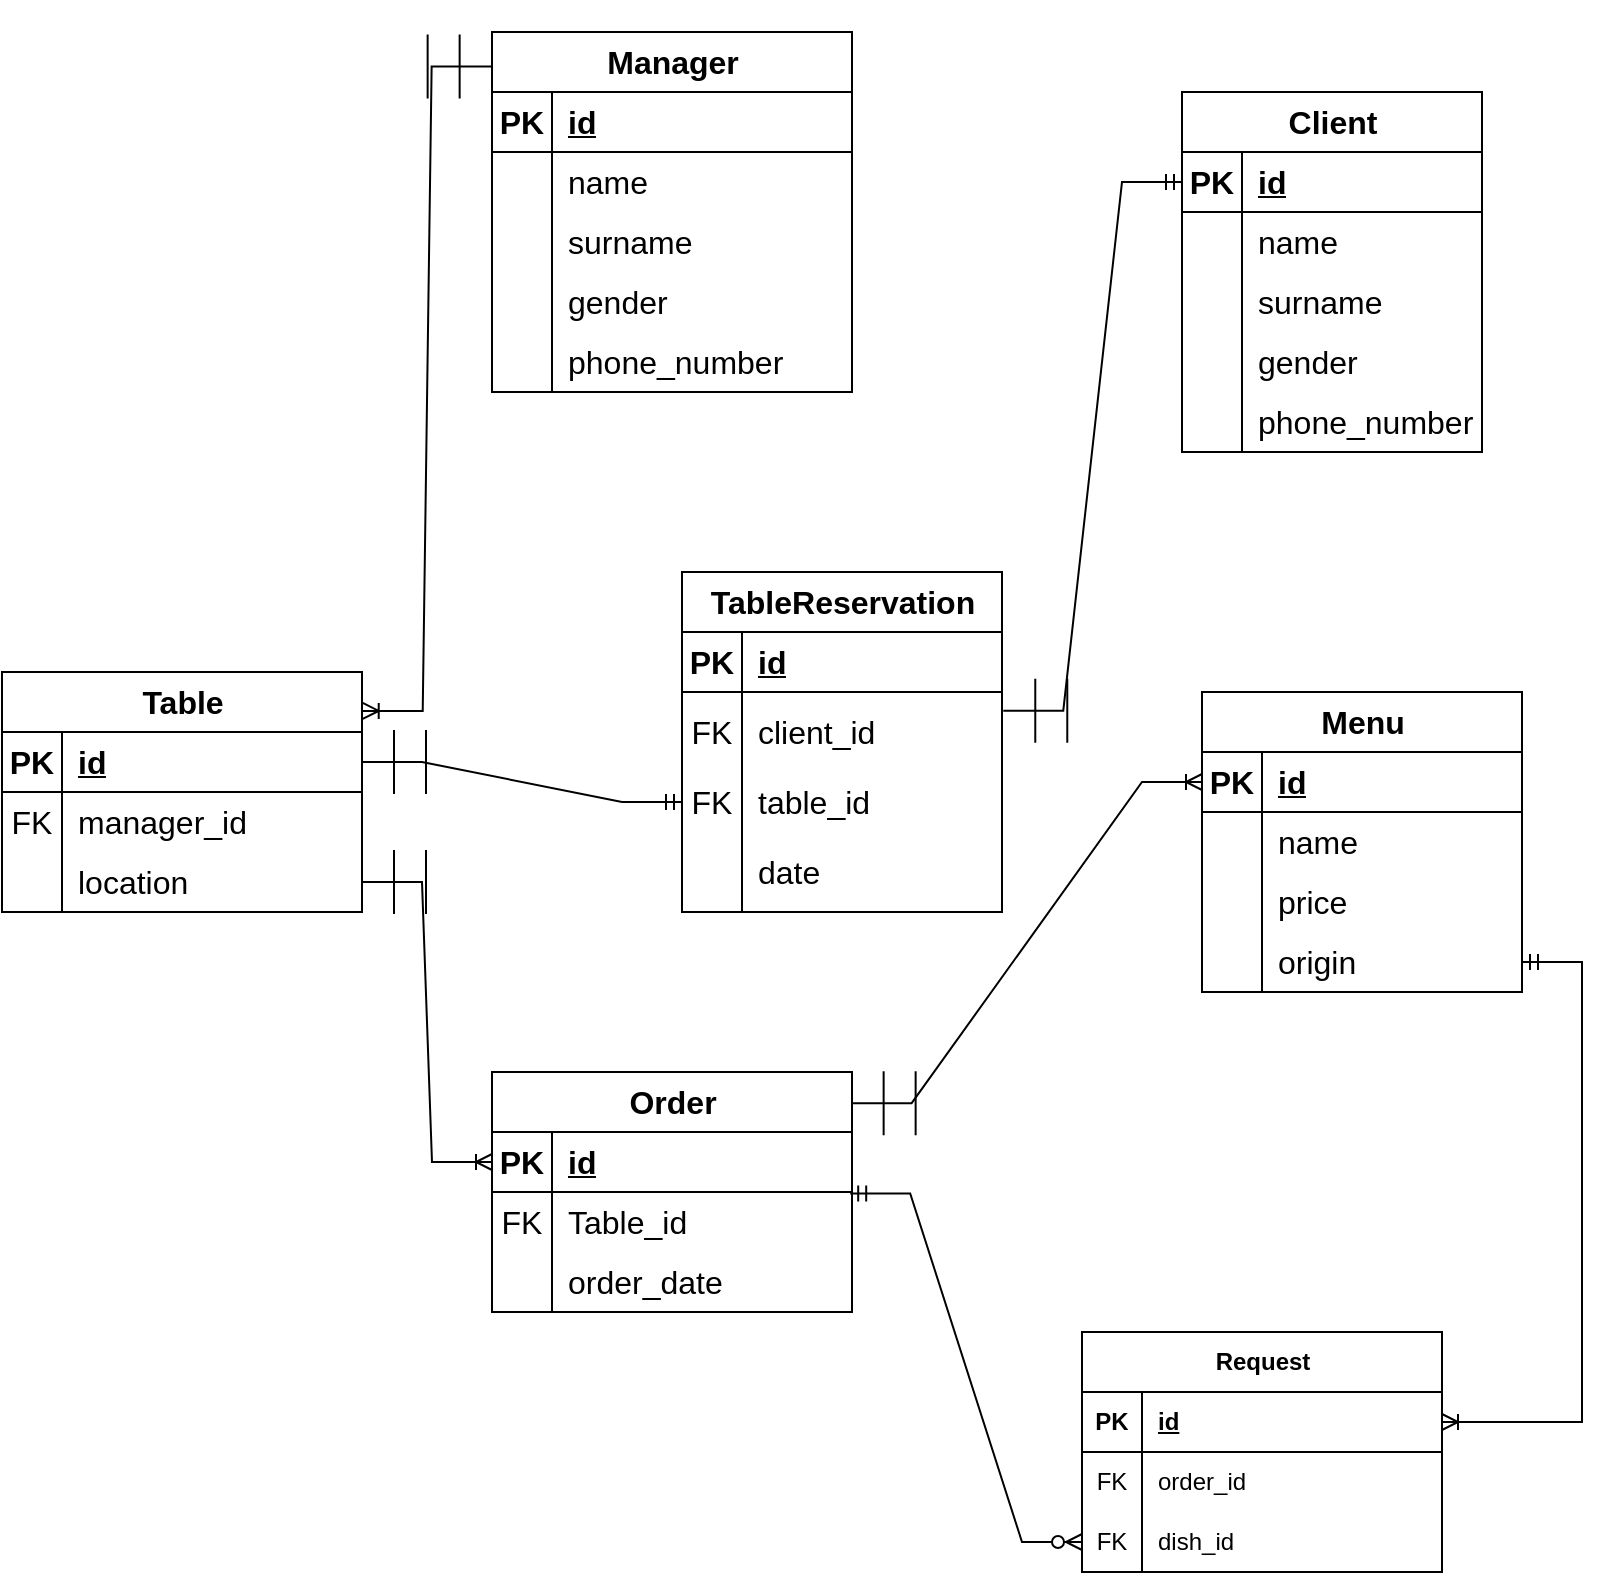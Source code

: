 <mxfile version="22.0.4" type="device">
  <diagram name="Page-1" id="uRjWDHV26H76UrYcHo29">
    <mxGraphModel dx="2150" dy="968" grid="1" gridSize="10" guides="1" tooltips="1" connect="1" arrows="1" fold="1" page="1" pageScale="1" pageWidth="850" pageHeight="1100" math="0" shadow="0">
      <root>
        <mxCell id="0" />
        <mxCell id="1" parent="0" />
        <mxCell id="XdG5TJjmdTpe8s08g_s3-3" style="edgeStyle=orthogonalEdgeStyle;rounded=0;orthogonalLoop=1;jettySize=auto;html=1;exitX=0.5;exitY=1;exitDx=0;exitDy=0;" parent="1" edge="1">
          <mxGeometry relative="1" as="geometry">
            <mxPoint x="260" y="460.0" as="sourcePoint" />
            <mxPoint x="260" y="460.0" as="targetPoint" />
          </mxGeometry>
        </mxCell>
        <mxCell id="XdG5TJjmdTpe8s08g_s3-29" value="Client" style="shape=table;startSize=30;container=1;collapsible=1;childLayout=tableLayout;fixedRows=1;rowLines=0;fontStyle=1;align=center;resizeLast=1;html=1;rounded=0;strokeColor=default;verticalAlign=middle;fontFamily=Helvetica;fontSize=16;fontColor=default;fillColor=default;" parent="1" vertex="1">
          <mxGeometry x="590" y="250" width="150" height="180" as="geometry">
            <mxRectangle x="290" y="460" width="80" height="30" as="alternateBounds" />
          </mxGeometry>
        </mxCell>
        <mxCell id="XdG5TJjmdTpe8s08g_s3-30" value="" style="shape=tableRow;horizontal=0;startSize=0;swimlaneHead=0;swimlaneBody=0;fillColor=none;collapsible=0;dropTarget=0;points=[[0,0.5],[1,0.5]];portConstraint=eastwest;top=0;left=0;right=0;bottom=1;rounded=1;strokeColor=default;align=center;verticalAlign=middle;fontFamily=Helvetica;fontSize=16;fontColor=default;" parent="XdG5TJjmdTpe8s08g_s3-29" vertex="1">
          <mxGeometry y="30" width="150" height="30" as="geometry" />
        </mxCell>
        <mxCell id="XdG5TJjmdTpe8s08g_s3-31" value="PK" style="shape=partialRectangle;connectable=0;fillColor=none;top=0;left=0;bottom=0;right=0;fontStyle=1;overflow=hidden;whiteSpace=wrap;html=1;rounded=1;strokeColor=default;align=center;verticalAlign=middle;fontFamily=Helvetica;fontSize=16;fontColor=default;startSize=30;" parent="XdG5TJjmdTpe8s08g_s3-30" vertex="1">
          <mxGeometry width="30" height="30" as="geometry">
            <mxRectangle width="30" height="30" as="alternateBounds" />
          </mxGeometry>
        </mxCell>
        <mxCell id="XdG5TJjmdTpe8s08g_s3-32" value="id" style="shape=partialRectangle;connectable=0;fillColor=none;top=0;left=0;bottom=0;right=0;align=left;spacingLeft=6;fontStyle=5;overflow=hidden;whiteSpace=wrap;html=1;rounded=1;strokeColor=default;verticalAlign=middle;fontFamily=Helvetica;fontSize=16;fontColor=default;startSize=30;" parent="XdG5TJjmdTpe8s08g_s3-30" vertex="1">
          <mxGeometry x="30" width="120" height="30" as="geometry">
            <mxRectangle width="120" height="30" as="alternateBounds" />
          </mxGeometry>
        </mxCell>
        <mxCell id="XdG5TJjmdTpe8s08g_s3-33" value="" style="shape=tableRow;horizontal=0;startSize=0;swimlaneHead=0;swimlaneBody=0;fillColor=none;collapsible=0;dropTarget=0;points=[[0,0.5],[1,0.5]];portConstraint=eastwest;top=0;left=0;right=0;bottom=0;rounded=1;strokeColor=default;align=center;verticalAlign=middle;fontFamily=Helvetica;fontSize=16;fontColor=default;" parent="XdG5TJjmdTpe8s08g_s3-29" vertex="1">
          <mxGeometry y="60" width="150" height="30" as="geometry" />
        </mxCell>
        <mxCell id="XdG5TJjmdTpe8s08g_s3-34" value="" style="shape=partialRectangle;connectable=0;fillColor=none;top=0;left=0;bottom=0;right=0;editable=1;overflow=hidden;whiteSpace=wrap;html=1;rounded=1;strokeColor=default;align=center;verticalAlign=middle;fontFamily=Helvetica;fontSize=16;fontColor=default;startSize=30;" parent="XdG5TJjmdTpe8s08g_s3-33" vertex="1">
          <mxGeometry width="30" height="30" as="geometry">
            <mxRectangle width="30" height="30" as="alternateBounds" />
          </mxGeometry>
        </mxCell>
        <mxCell id="XdG5TJjmdTpe8s08g_s3-35" value="name" style="shape=partialRectangle;connectable=0;fillColor=none;top=0;left=0;bottom=0;right=0;align=left;spacingLeft=6;overflow=hidden;whiteSpace=wrap;html=1;rounded=1;strokeColor=default;verticalAlign=middle;fontFamily=Helvetica;fontSize=16;fontColor=default;startSize=30;" parent="XdG5TJjmdTpe8s08g_s3-33" vertex="1">
          <mxGeometry x="30" width="120" height="30" as="geometry">
            <mxRectangle width="120" height="30" as="alternateBounds" />
          </mxGeometry>
        </mxCell>
        <mxCell id="XdG5TJjmdTpe8s08g_s3-36" value="" style="shape=tableRow;horizontal=0;startSize=0;swimlaneHead=0;swimlaneBody=0;fillColor=none;collapsible=0;dropTarget=0;points=[[0,0.5],[1,0.5]];portConstraint=eastwest;top=0;left=0;right=0;bottom=0;rounded=1;strokeColor=default;align=center;verticalAlign=middle;fontFamily=Helvetica;fontSize=16;fontColor=default;" parent="XdG5TJjmdTpe8s08g_s3-29" vertex="1">
          <mxGeometry y="90" width="150" height="30" as="geometry" />
        </mxCell>
        <mxCell id="XdG5TJjmdTpe8s08g_s3-37" value="" style="shape=partialRectangle;connectable=0;fillColor=none;top=0;left=0;bottom=0;right=0;editable=1;overflow=hidden;whiteSpace=wrap;html=1;rounded=1;strokeColor=default;align=center;verticalAlign=middle;fontFamily=Helvetica;fontSize=16;fontColor=default;startSize=30;" parent="XdG5TJjmdTpe8s08g_s3-36" vertex="1">
          <mxGeometry width="30" height="30" as="geometry">
            <mxRectangle width="30" height="30" as="alternateBounds" />
          </mxGeometry>
        </mxCell>
        <mxCell id="XdG5TJjmdTpe8s08g_s3-38" value="surname" style="shape=partialRectangle;connectable=0;fillColor=none;top=0;left=0;bottom=0;right=0;align=left;spacingLeft=6;overflow=hidden;whiteSpace=wrap;html=1;rounded=1;strokeColor=default;verticalAlign=middle;fontFamily=Helvetica;fontSize=16;fontColor=default;startSize=30;" parent="XdG5TJjmdTpe8s08g_s3-36" vertex="1">
          <mxGeometry x="30" width="120" height="30" as="geometry">
            <mxRectangle width="120" height="30" as="alternateBounds" />
          </mxGeometry>
        </mxCell>
        <mxCell id="XdG5TJjmdTpe8s08g_s3-39" value="" style="shape=tableRow;horizontal=0;startSize=0;swimlaneHead=0;swimlaneBody=0;fillColor=none;collapsible=0;dropTarget=0;points=[[0,0.5],[1,0.5]];portConstraint=eastwest;top=0;left=0;right=0;bottom=0;rounded=1;strokeColor=default;align=center;verticalAlign=middle;fontFamily=Helvetica;fontSize=16;fontColor=default;" parent="XdG5TJjmdTpe8s08g_s3-29" vertex="1">
          <mxGeometry y="120" width="150" height="30" as="geometry" />
        </mxCell>
        <mxCell id="XdG5TJjmdTpe8s08g_s3-40" value="" style="shape=partialRectangle;connectable=0;fillColor=none;top=0;left=0;bottom=0;right=0;editable=1;overflow=hidden;whiteSpace=wrap;html=1;rounded=1;strokeColor=default;align=center;verticalAlign=middle;fontFamily=Helvetica;fontSize=16;fontColor=default;startSize=30;" parent="XdG5TJjmdTpe8s08g_s3-39" vertex="1">
          <mxGeometry width="30" height="30" as="geometry">
            <mxRectangle width="30" height="30" as="alternateBounds" />
          </mxGeometry>
        </mxCell>
        <mxCell id="XdG5TJjmdTpe8s08g_s3-41" value="gender" style="shape=partialRectangle;connectable=0;fillColor=none;top=0;left=0;bottom=0;right=0;align=left;spacingLeft=6;overflow=hidden;whiteSpace=wrap;html=1;rounded=1;strokeColor=default;verticalAlign=middle;fontFamily=Helvetica;fontSize=16;fontColor=default;startSize=30;" parent="XdG5TJjmdTpe8s08g_s3-39" vertex="1">
          <mxGeometry x="30" width="120" height="30" as="geometry">
            <mxRectangle width="120" height="30" as="alternateBounds" />
          </mxGeometry>
        </mxCell>
        <mxCell id="XdG5TJjmdTpe8s08g_s3-45" style="shape=tableRow;horizontal=0;startSize=0;swimlaneHead=0;swimlaneBody=0;fillColor=none;collapsible=0;dropTarget=0;points=[[0,0.5],[1,0.5]];portConstraint=eastwest;top=0;left=0;right=0;bottom=0;rounded=1;strokeColor=default;align=center;verticalAlign=middle;fontFamily=Helvetica;fontSize=16;fontColor=default;" parent="XdG5TJjmdTpe8s08g_s3-29" vertex="1">
          <mxGeometry y="150" width="150" height="30" as="geometry" />
        </mxCell>
        <mxCell id="XdG5TJjmdTpe8s08g_s3-46" style="shape=partialRectangle;connectable=0;fillColor=none;top=0;left=0;bottom=0;right=0;editable=1;overflow=hidden;whiteSpace=wrap;html=1;rounded=1;strokeColor=default;align=center;verticalAlign=middle;fontFamily=Helvetica;fontSize=16;fontColor=default;startSize=30;" parent="XdG5TJjmdTpe8s08g_s3-45" vertex="1">
          <mxGeometry width="30" height="30" as="geometry">
            <mxRectangle width="30" height="30" as="alternateBounds" />
          </mxGeometry>
        </mxCell>
        <mxCell id="XdG5TJjmdTpe8s08g_s3-47" value="phone_number" style="shape=partialRectangle;connectable=0;fillColor=none;top=0;left=0;bottom=0;right=0;align=left;spacingLeft=6;overflow=hidden;whiteSpace=wrap;html=1;rounded=1;strokeColor=default;verticalAlign=middle;fontFamily=Helvetica;fontSize=16;fontColor=default;startSize=30;" parent="XdG5TJjmdTpe8s08g_s3-45" vertex="1">
          <mxGeometry x="30" width="120" height="30" as="geometry">
            <mxRectangle width="120" height="30" as="alternateBounds" />
          </mxGeometry>
        </mxCell>
        <mxCell id="XdG5TJjmdTpe8s08g_s3-48" value="Menu" style="shape=table;startSize=30;container=1;collapsible=1;childLayout=tableLayout;fixedRows=1;rowLines=0;fontStyle=1;align=center;resizeLast=1;html=1;rounded=0;strokeColor=default;verticalAlign=middle;fontFamily=Helvetica;fontSize=16;fontColor=default;fillColor=default;" parent="1" vertex="1">
          <mxGeometry x="600" y="550" width="160" height="150" as="geometry" />
        </mxCell>
        <mxCell id="XdG5TJjmdTpe8s08g_s3-49" value="" style="shape=tableRow;horizontal=0;startSize=0;swimlaneHead=0;swimlaneBody=0;fillColor=none;collapsible=0;dropTarget=0;points=[[0,0.5],[1,0.5]];portConstraint=eastwest;top=0;left=0;right=0;bottom=1;rounded=0;strokeColor=default;align=center;verticalAlign=middle;fontFamily=Helvetica;fontSize=16;fontColor=default;html=1;" parent="XdG5TJjmdTpe8s08g_s3-48" vertex="1">
          <mxGeometry y="30" width="160" height="30" as="geometry" />
        </mxCell>
        <mxCell id="XdG5TJjmdTpe8s08g_s3-50" value="PK" style="shape=partialRectangle;connectable=0;fillColor=none;top=0;left=0;bottom=0;right=0;fontStyle=1;overflow=hidden;whiteSpace=wrap;html=1;rounded=0;strokeColor=default;align=center;verticalAlign=middle;fontFamily=Helvetica;fontSize=16;fontColor=default;startSize=30;" parent="XdG5TJjmdTpe8s08g_s3-49" vertex="1">
          <mxGeometry width="30" height="30" as="geometry">
            <mxRectangle width="30" height="30" as="alternateBounds" />
          </mxGeometry>
        </mxCell>
        <mxCell id="XdG5TJjmdTpe8s08g_s3-51" value="id" style="shape=partialRectangle;connectable=0;fillColor=none;top=0;left=0;bottom=0;right=0;align=left;spacingLeft=6;fontStyle=5;overflow=hidden;whiteSpace=wrap;html=1;rounded=0;strokeColor=default;verticalAlign=middle;fontFamily=Helvetica;fontSize=16;fontColor=default;startSize=30;" parent="XdG5TJjmdTpe8s08g_s3-49" vertex="1">
          <mxGeometry x="30" width="130" height="30" as="geometry">
            <mxRectangle width="130" height="30" as="alternateBounds" />
          </mxGeometry>
        </mxCell>
        <mxCell id="XdG5TJjmdTpe8s08g_s3-52" value="" style="shape=tableRow;horizontal=0;startSize=0;swimlaneHead=0;swimlaneBody=0;fillColor=none;collapsible=0;dropTarget=0;points=[[0,0.5],[1,0.5]];portConstraint=eastwest;top=0;left=0;right=0;bottom=0;rounded=0;strokeColor=default;align=center;verticalAlign=middle;fontFamily=Helvetica;fontSize=16;fontColor=default;html=1;" parent="XdG5TJjmdTpe8s08g_s3-48" vertex="1">
          <mxGeometry y="60" width="160" height="30" as="geometry" />
        </mxCell>
        <mxCell id="XdG5TJjmdTpe8s08g_s3-53" value="" style="shape=partialRectangle;connectable=0;fillColor=none;top=0;left=0;bottom=0;right=0;editable=1;overflow=hidden;whiteSpace=wrap;html=1;rounded=0;strokeColor=default;align=center;verticalAlign=middle;fontFamily=Helvetica;fontSize=16;fontColor=default;startSize=30;" parent="XdG5TJjmdTpe8s08g_s3-52" vertex="1">
          <mxGeometry width="30" height="30" as="geometry">
            <mxRectangle width="30" height="30" as="alternateBounds" />
          </mxGeometry>
        </mxCell>
        <mxCell id="XdG5TJjmdTpe8s08g_s3-54" value="name" style="shape=partialRectangle;connectable=0;fillColor=none;top=0;left=0;bottom=0;right=0;align=left;spacingLeft=6;overflow=hidden;whiteSpace=wrap;html=1;rounded=0;strokeColor=default;verticalAlign=middle;fontFamily=Helvetica;fontSize=16;fontColor=default;startSize=30;" parent="XdG5TJjmdTpe8s08g_s3-52" vertex="1">
          <mxGeometry x="30" width="130" height="30" as="geometry">
            <mxRectangle width="130" height="30" as="alternateBounds" />
          </mxGeometry>
        </mxCell>
        <mxCell id="XdG5TJjmdTpe8s08g_s3-55" value="" style="shape=tableRow;horizontal=0;startSize=0;swimlaneHead=0;swimlaneBody=0;fillColor=none;collapsible=0;dropTarget=0;points=[[0,0.5],[1,0.5]];portConstraint=eastwest;top=0;left=0;right=0;bottom=0;rounded=0;strokeColor=default;align=center;verticalAlign=middle;fontFamily=Helvetica;fontSize=16;fontColor=default;html=1;" parent="XdG5TJjmdTpe8s08g_s3-48" vertex="1">
          <mxGeometry y="90" width="160" height="30" as="geometry" />
        </mxCell>
        <mxCell id="XdG5TJjmdTpe8s08g_s3-56" value="" style="shape=partialRectangle;connectable=0;fillColor=none;top=0;left=0;bottom=0;right=0;editable=1;overflow=hidden;whiteSpace=wrap;html=1;rounded=0;strokeColor=default;align=center;verticalAlign=middle;fontFamily=Helvetica;fontSize=16;fontColor=default;startSize=30;" parent="XdG5TJjmdTpe8s08g_s3-55" vertex="1">
          <mxGeometry width="30" height="30" as="geometry">
            <mxRectangle width="30" height="30" as="alternateBounds" />
          </mxGeometry>
        </mxCell>
        <mxCell id="XdG5TJjmdTpe8s08g_s3-57" value="price" style="shape=partialRectangle;connectable=0;fillColor=none;top=0;left=0;bottom=0;right=0;align=left;spacingLeft=6;overflow=hidden;whiteSpace=wrap;html=1;rounded=0;strokeColor=default;verticalAlign=middle;fontFamily=Helvetica;fontSize=16;fontColor=default;startSize=30;" parent="XdG5TJjmdTpe8s08g_s3-55" vertex="1">
          <mxGeometry x="30" width="130" height="30" as="geometry">
            <mxRectangle width="130" height="30" as="alternateBounds" />
          </mxGeometry>
        </mxCell>
        <mxCell id="XdG5TJjmdTpe8s08g_s3-58" value="" style="shape=tableRow;horizontal=0;startSize=0;swimlaneHead=0;swimlaneBody=0;fillColor=none;collapsible=0;dropTarget=0;points=[[0,0.5],[1,0.5]];portConstraint=eastwest;top=0;left=0;right=0;bottom=0;rounded=0;strokeColor=default;align=center;verticalAlign=middle;fontFamily=Helvetica;fontSize=16;fontColor=default;html=1;" parent="XdG5TJjmdTpe8s08g_s3-48" vertex="1">
          <mxGeometry y="120" width="160" height="30" as="geometry" />
        </mxCell>
        <mxCell id="XdG5TJjmdTpe8s08g_s3-59" value="" style="shape=partialRectangle;connectable=0;fillColor=none;top=0;left=0;bottom=0;right=0;editable=1;overflow=hidden;whiteSpace=wrap;html=1;rounded=0;strokeColor=default;align=center;verticalAlign=middle;fontFamily=Helvetica;fontSize=16;fontColor=default;startSize=30;" parent="XdG5TJjmdTpe8s08g_s3-58" vertex="1">
          <mxGeometry width="30" height="30" as="geometry">
            <mxRectangle width="30" height="30" as="alternateBounds" />
          </mxGeometry>
        </mxCell>
        <mxCell id="XdG5TJjmdTpe8s08g_s3-60" value="origin" style="shape=partialRectangle;connectable=0;fillColor=none;top=0;left=0;bottom=0;right=0;align=left;spacingLeft=6;overflow=hidden;whiteSpace=wrap;html=1;rounded=0;strokeColor=default;verticalAlign=middle;fontFamily=Helvetica;fontSize=16;fontColor=default;startSize=30;" parent="XdG5TJjmdTpe8s08g_s3-58" vertex="1">
          <mxGeometry x="30" width="130" height="30" as="geometry">
            <mxRectangle width="130" height="30" as="alternateBounds" />
          </mxGeometry>
        </mxCell>
        <mxCell id="XdG5TJjmdTpe8s08g_s3-61" value="TableReservation" style="shape=table;startSize=30;container=1;collapsible=1;childLayout=tableLayout;fixedRows=1;rowLines=0;fontStyle=1;align=center;resizeLast=1;html=1;rounded=0;strokeColor=default;verticalAlign=middle;fontFamily=Helvetica;fontSize=16;fontColor=default;fillColor=default;" parent="1" vertex="1">
          <mxGeometry x="340" y="490" width="160" height="170" as="geometry" />
        </mxCell>
        <mxCell id="XdG5TJjmdTpe8s08g_s3-62" value="" style="shape=tableRow;horizontal=0;startSize=0;swimlaneHead=0;swimlaneBody=0;fillColor=none;collapsible=0;dropTarget=0;points=[[0,0.5],[1,0.5]];portConstraint=eastwest;top=0;left=0;right=0;bottom=1;rounded=0;strokeColor=default;align=center;verticalAlign=middle;fontFamily=Helvetica;fontSize=16;fontColor=default;html=1;" parent="XdG5TJjmdTpe8s08g_s3-61" vertex="1">
          <mxGeometry y="30" width="160" height="30" as="geometry" />
        </mxCell>
        <mxCell id="XdG5TJjmdTpe8s08g_s3-63" value="PK" style="shape=partialRectangle;connectable=0;fillColor=none;top=0;left=0;bottom=0;right=0;fontStyle=1;overflow=hidden;whiteSpace=wrap;html=1;rounded=0;strokeColor=default;align=center;verticalAlign=middle;fontFamily=Helvetica;fontSize=16;fontColor=default;startSize=30;" parent="XdG5TJjmdTpe8s08g_s3-62" vertex="1">
          <mxGeometry width="30" height="30" as="geometry">
            <mxRectangle width="30" height="30" as="alternateBounds" />
          </mxGeometry>
        </mxCell>
        <mxCell id="XdG5TJjmdTpe8s08g_s3-64" value="id" style="shape=partialRectangle;connectable=0;fillColor=none;top=0;left=0;bottom=0;right=0;align=left;spacingLeft=6;fontStyle=5;overflow=hidden;whiteSpace=wrap;html=1;rounded=0;strokeColor=default;verticalAlign=middle;fontFamily=Helvetica;fontSize=16;fontColor=default;startSize=30;" parent="XdG5TJjmdTpe8s08g_s3-62" vertex="1">
          <mxGeometry x="30" width="130" height="30" as="geometry">
            <mxRectangle width="130" height="30" as="alternateBounds" />
          </mxGeometry>
        </mxCell>
        <mxCell id="XdG5TJjmdTpe8s08g_s3-94" style="shape=tableRow;horizontal=0;startSize=0;swimlaneHead=0;swimlaneBody=0;fillColor=none;collapsible=0;dropTarget=0;points=[[0,0.5],[1,0.5]];portConstraint=eastwest;top=0;left=0;right=0;bottom=0;rounded=0;strokeColor=default;align=center;verticalAlign=middle;fontFamily=Helvetica;fontSize=16;fontColor=default;html=1;" parent="XdG5TJjmdTpe8s08g_s3-61" vertex="1">
          <mxGeometry y="60" width="160" height="40" as="geometry" />
        </mxCell>
        <mxCell id="XdG5TJjmdTpe8s08g_s3-95" value="FK" style="shape=partialRectangle;connectable=0;fillColor=none;top=0;left=0;bottom=0;right=0;editable=1;overflow=hidden;whiteSpace=wrap;html=1;rounded=0;strokeColor=default;align=center;verticalAlign=middle;fontFamily=Helvetica;fontSize=16;fontColor=default;startSize=30;" parent="XdG5TJjmdTpe8s08g_s3-94" vertex="1">
          <mxGeometry width="30" height="40" as="geometry">
            <mxRectangle width="30" height="40" as="alternateBounds" />
          </mxGeometry>
        </mxCell>
        <mxCell id="XdG5TJjmdTpe8s08g_s3-96" value="client_id" style="shape=partialRectangle;connectable=0;fillColor=none;top=0;left=0;bottom=0;right=0;align=left;spacingLeft=6;overflow=hidden;whiteSpace=wrap;html=1;rounded=0;strokeColor=default;verticalAlign=middle;fontFamily=Helvetica;fontSize=16;fontColor=default;startSize=30;" parent="XdG5TJjmdTpe8s08g_s3-94" vertex="1">
          <mxGeometry x="30" width="130" height="40" as="geometry">
            <mxRectangle width="130" height="40" as="alternateBounds" />
          </mxGeometry>
        </mxCell>
        <mxCell id="XdG5TJjmdTpe8s08g_s3-65" value="" style="shape=tableRow;horizontal=0;startSize=0;swimlaneHead=0;swimlaneBody=0;fillColor=none;collapsible=0;dropTarget=0;points=[[0,0.5],[1,0.5]];portConstraint=eastwest;top=0;left=0;right=0;bottom=0;rounded=0;strokeColor=default;align=center;verticalAlign=middle;fontFamily=Helvetica;fontSize=16;fontColor=default;html=1;" parent="XdG5TJjmdTpe8s08g_s3-61" vertex="1">
          <mxGeometry y="100" width="160" height="30" as="geometry" />
        </mxCell>
        <mxCell id="XdG5TJjmdTpe8s08g_s3-66" value="FK" style="shape=partialRectangle;connectable=0;fillColor=none;top=0;left=0;bottom=0;right=0;editable=1;overflow=hidden;whiteSpace=wrap;html=1;rounded=0;strokeColor=default;align=center;verticalAlign=middle;fontFamily=Helvetica;fontSize=16;fontColor=default;startSize=30;" parent="XdG5TJjmdTpe8s08g_s3-65" vertex="1">
          <mxGeometry width="30" height="30" as="geometry">
            <mxRectangle width="30" height="30" as="alternateBounds" />
          </mxGeometry>
        </mxCell>
        <mxCell id="XdG5TJjmdTpe8s08g_s3-67" value="table_id" style="shape=partialRectangle;connectable=0;fillColor=none;top=0;left=0;bottom=0;right=0;align=left;spacingLeft=6;overflow=hidden;whiteSpace=wrap;html=1;rounded=0;strokeColor=default;verticalAlign=middle;fontFamily=Helvetica;fontSize=16;fontColor=default;startSize=30;" parent="XdG5TJjmdTpe8s08g_s3-65" vertex="1">
          <mxGeometry x="30" width="130" height="30" as="geometry">
            <mxRectangle width="130" height="30" as="alternateBounds" />
          </mxGeometry>
        </mxCell>
        <mxCell id="XdG5TJjmdTpe8s08g_s3-91" style="shape=tableRow;horizontal=0;startSize=0;swimlaneHead=0;swimlaneBody=0;fillColor=none;collapsible=0;dropTarget=0;points=[[0,0.5],[1,0.5]];portConstraint=eastwest;top=0;left=0;right=0;bottom=0;rounded=0;strokeColor=default;align=center;verticalAlign=middle;fontFamily=Helvetica;fontSize=16;fontColor=default;html=1;" parent="XdG5TJjmdTpe8s08g_s3-61" vertex="1">
          <mxGeometry y="130" width="160" height="40" as="geometry" />
        </mxCell>
        <mxCell id="XdG5TJjmdTpe8s08g_s3-92" style="shape=partialRectangle;connectable=0;fillColor=none;top=0;left=0;bottom=0;right=0;editable=1;overflow=hidden;whiteSpace=wrap;html=1;rounded=0;strokeColor=default;align=center;verticalAlign=middle;fontFamily=Helvetica;fontSize=16;fontColor=default;startSize=30;" parent="XdG5TJjmdTpe8s08g_s3-91" vertex="1">
          <mxGeometry width="30" height="40" as="geometry">
            <mxRectangle width="30" height="40" as="alternateBounds" />
          </mxGeometry>
        </mxCell>
        <mxCell id="XdG5TJjmdTpe8s08g_s3-93" value="date" style="shape=partialRectangle;connectable=0;fillColor=none;top=0;left=0;bottom=0;right=0;align=left;spacingLeft=6;overflow=hidden;whiteSpace=wrap;html=1;rounded=0;strokeColor=default;verticalAlign=middle;fontFamily=Helvetica;fontSize=16;fontColor=default;startSize=30;" parent="XdG5TJjmdTpe8s08g_s3-91" vertex="1">
          <mxGeometry x="30" width="130" height="40" as="geometry">
            <mxRectangle width="130" height="40" as="alternateBounds" />
          </mxGeometry>
        </mxCell>
        <mxCell id="XdG5TJjmdTpe8s08g_s3-75" value="Order" style="shape=table;startSize=30;container=1;collapsible=1;childLayout=tableLayout;fixedRows=1;rowLines=0;fontStyle=1;align=center;resizeLast=1;html=1;rounded=0;strokeColor=default;verticalAlign=middle;fontFamily=Helvetica;fontSize=16;fontColor=default;fillColor=default;" parent="1" vertex="1">
          <mxGeometry x="245" y="740" width="180" height="120" as="geometry" />
        </mxCell>
        <mxCell id="XdG5TJjmdTpe8s08g_s3-76" value="" style="shape=tableRow;horizontal=0;startSize=0;swimlaneHead=0;swimlaneBody=0;fillColor=none;collapsible=0;dropTarget=0;points=[[0,0.5],[1,0.5]];portConstraint=eastwest;top=0;left=0;right=0;bottom=1;rounded=0;strokeColor=default;align=center;verticalAlign=middle;fontFamily=Helvetica;fontSize=16;fontColor=default;html=1;" parent="XdG5TJjmdTpe8s08g_s3-75" vertex="1">
          <mxGeometry y="30" width="180" height="30" as="geometry" />
        </mxCell>
        <mxCell id="XdG5TJjmdTpe8s08g_s3-77" value="PK" style="shape=partialRectangle;connectable=0;fillColor=none;top=0;left=0;bottom=0;right=0;fontStyle=1;overflow=hidden;whiteSpace=wrap;html=1;rounded=0;strokeColor=default;align=center;verticalAlign=middle;fontFamily=Helvetica;fontSize=16;fontColor=default;startSize=30;" parent="XdG5TJjmdTpe8s08g_s3-76" vertex="1">
          <mxGeometry width="30" height="30" as="geometry">
            <mxRectangle width="30" height="30" as="alternateBounds" />
          </mxGeometry>
        </mxCell>
        <mxCell id="XdG5TJjmdTpe8s08g_s3-78" value="id" style="shape=partialRectangle;connectable=0;fillColor=none;top=0;left=0;bottom=0;right=0;align=left;spacingLeft=6;fontStyle=5;overflow=hidden;whiteSpace=wrap;html=1;rounded=0;strokeColor=default;verticalAlign=middle;fontFamily=Helvetica;fontSize=16;fontColor=default;startSize=30;" parent="XdG5TJjmdTpe8s08g_s3-76" vertex="1">
          <mxGeometry x="30" width="150" height="30" as="geometry">
            <mxRectangle width="150" height="30" as="alternateBounds" />
          </mxGeometry>
        </mxCell>
        <mxCell id="XdG5TJjmdTpe8s08g_s3-79" value="" style="shape=tableRow;horizontal=0;startSize=0;swimlaneHead=0;swimlaneBody=0;fillColor=none;collapsible=0;dropTarget=0;points=[[0,0.5],[1,0.5]];portConstraint=eastwest;top=0;left=0;right=0;bottom=0;rounded=0;strokeColor=default;align=center;verticalAlign=middle;fontFamily=Helvetica;fontSize=16;fontColor=default;html=1;" parent="XdG5TJjmdTpe8s08g_s3-75" vertex="1">
          <mxGeometry y="60" width="180" height="30" as="geometry" />
        </mxCell>
        <mxCell id="XdG5TJjmdTpe8s08g_s3-80" value="FK" style="shape=partialRectangle;connectable=0;fillColor=none;top=0;left=0;bottom=0;right=0;editable=1;overflow=hidden;whiteSpace=wrap;html=1;rounded=0;strokeColor=default;align=center;verticalAlign=middle;fontFamily=Helvetica;fontSize=16;fontColor=default;startSize=30;" parent="XdG5TJjmdTpe8s08g_s3-79" vertex="1">
          <mxGeometry width="30" height="30" as="geometry">
            <mxRectangle width="30" height="30" as="alternateBounds" />
          </mxGeometry>
        </mxCell>
        <mxCell id="XdG5TJjmdTpe8s08g_s3-81" value="Table_id" style="shape=partialRectangle;connectable=0;fillColor=none;top=0;left=0;bottom=0;right=0;align=left;spacingLeft=6;overflow=hidden;whiteSpace=wrap;html=1;rounded=0;strokeColor=default;verticalAlign=middle;fontFamily=Helvetica;fontSize=16;fontColor=default;startSize=30;" parent="XdG5TJjmdTpe8s08g_s3-79" vertex="1">
          <mxGeometry x="30" width="150" height="30" as="geometry">
            <mxRectangle width="150" height="30" as="alternateBounds" />
          </mxGeometry>
        </mxCell>
        <mxCell id="XdG5TJjmdTpe8s08g_s3-82" value="" style="shape=tableRow;horizontal=0;startSize=0;swimlaneHead=0;swimlaneBody=0;fillColor=none;collapsible=0;dropTarget=0;points=[[0,0.5],[1,0.5]];portConstraint=eastwest;top=0;left=0;right=0;bottom=0;rounded=0;strokeColor=default;align=center;verticalAlign=middle;fontFamily=Helvetica;fontSize=16;fontColor=default;html=1;" parent="XdG5TJjmdTpe8s08g_s3-75" vertex="1">
          <mxGeometry y="90" width="180" height="30" as="geometry" />
        </mxCell>
        <mxCell id="XdG5TJjmdTpe8s08g_s3-83" value="" style="shape=partialRectangle;connectable=0;fillColor=none;top=0;left=0;bottom=0;right=0;editable=1;overflow=hidden;whiteSpace=wrap;html=1;rounded=0;strokeColor=default;align=center;verticalAlign=middle;fontFamily=Helvetica;fontSize=16;fontColor=default;startSize=30;" parent="XdG5TJjmdTpe8s08g_s3-82" vertex="1">
          <mxGeometry width="30" height="30" as="geometry">
            <mxRectangle width="30" height="30" as="alternateBounds" />
          </mxGeometry>
        </mxCell>
        <mxCell id="XdG5TJjmdTpe8s08g_s3-84" value="order_date" style="shape=partialRectangle;connectable=0;fillColor=none;top=0;left=0;bottom=0;right=0;align=left;spacingLeft=6;overflow=hidden;whiteSpace=wrap;html=1;rounded=0;strokeColor=default;verticalAlign=middle;fontFamily=Helvetica;fontSize=16;fontColor=default;startSize=30;" parent="XdG5TJjmdTpe8s08g_s3-82" vertex="1">
          <mxGeometry x="30" width="150" height="30" as="geometry">
            <mxRectangle width="150" height="30" as="alternateBounds" />
          </mxGeometry>
        </mxCell>
        <mxCell id="XdG5TJjmdTpe8s08g_s3-97" value="Table" style="shape=table;startSize=30;container=1;collapsible=1;childLayout=tableLayout;fixedRows=1;rowLines=0;fontStyle=1;align=center;resizeLast=1;html=1;rounded=0;strokeColor=default;verticalAlign=middle;fontFamily=Helvetica;fontSize=16;fontColor=default;fillColor=default;" parent="1" vertex="1">
          <mxGeometry y="540" width="180" height="120" as="geometry" />
        </mxCell>
        <mxCell id="XdG5TJjmdTpe8s08g_s3-98" value="" style="shape=tableRow;horizontal=0;startSize=0;swimlaneHead=0;swimlaneBody=0;fillColor=none;collapsible=0;dropTarget=0;points=[[0,0.5],[1,0.5]];portConstraint=eastwest;top=0;left=0;right=0;bottom=1;rounded=0;strokeColor=default;align=center;verticalAlign=middle;fontFamily=Helvetica;fontSize=16;fontColor=default;html=1;" parent="XdG5TJjmdTpe8s08g_s3-97" vertex="1">
          <mxGeometry y="30" width="180" height="30" as="geometry" />
        </mxCell>
        <mxCell id="XdG5TJjmdTpe8s08g_s3-99" value="PK" style="shape=partialRectangle;connectable=0;fillColor=none;top=0;left=0;bottom=0;right=0;fontStyle=1;overflow=hidden;whiteSpace=wrap;html=1;rounded=0;strokeColor=default;align=center;verticalAlign=middle;fontFamily=Helvetica;fontSize=16;fontColor=default;startSize=30;" parent="XdG5TJjmdTpe8s08g_s3-98" vertex="1">
          <mxGeometry width="30" height="30" as="geometry">
            <mxRectangle width="30" height="30" as="alternateBounds" />
          </mxGeometry>
        </mxCell>
        <mxCell id="XdG5TJjmdTpe8s08g_s3-100" value="id" style="shape=partialRectangle;connectable=0;fillColor=none;top=0;left=0;bottom=0;right=0;align=left;spacingLeft=6;fontStyle=5;overflow=hidden;whiteSpace=wrap;html=1;rounded=0;strokeColor=default;verticalAlign=middle;fontFamily=Helvetica;fontSize=16;fontColor=default;startSize=30;" parent="XdG5TJjmdTpe8s08g_s3-98" vertex="1">
          <mxGeometry x="30" width="150" height="30" as="geometry">
            <mxRectangle width="150" height="30" as="alternateBounds" />
          </mxGeometry>
        </mxCell>
        <mxCell id="XdG5TJjmdTpe8s08g_s3-101" value="" style="shape=tableRow;horizontal=0;startSize=0;swimlaneHead=0;swimlaneBody=0;fillColor=none;collapsible=0;dropTarget=0;points=[[0,0.5],[1,0.5]];portConstraint=eastwest;top=0;left=0;right=0;bottom=0;rounded=0;strokeColor=default;align=center;verticalAlign=middle;fontFamily=Helvetica;fontSize=16;fontColor=default;html=1;" parent="XdG5TJjmdTpe8s08g_s3-97" vertex="1">
          <mxGeometry y="60" width="180" height="30" as="geometry" />
        </mxCell>
        <mxCell id="XdG5TJjmdTpe8s08g_s3-102" value="FK" style="shape=partialRectangle;connectable=0;fillColor=none;top=0;left=0;bottom=0;right=0;editable=1;overflow=hidden;whiteSpace=wrap;html=1;rounded=0;strokeColor=default;align=center;verticalAlign=middle;fontFamily=Helvetica;fontSize=16;fontColor=default;startSize=30;" parent="XdG5TJjmdTpe8s08g_s3-101" vertex="1">
          <mxGeometry width="30" height="30" as="geometry">
            <mxRectangle width="30" height="30" as="alternateBounds" />
          </mxGeometry>
        </mxCell>
        <mxCell id="XdG5TJjmdTpe8s08g_s3-103" value="manager_id" style="shape=partialRectangle;connectable=0;fillColor=none;top=0;left=0;bottom=0;right=0;align=left;spacingLeft=6;overflow=hidden;whiteSpace=wrap;html=1;rounded=0;strokeColor=default;verticalAlign=middle;fontFamily=Helvetica;fontSize=16;fontColor=default;startSize=30;" parent="XdG5TJjmdTpe8s08g_s3-101" vertex="1">
          <mxGeometry x="30" width="150" height="30" as="geometry">
            <mxRectangle width="150" height="30" as="alternateBounds" />
          </mxGeometry>
        </mxCell>
        <mxCell id="XdG5TJjmdTpe8s08g_s3-104" value="" style="shape=tableRow;horizontal=0;startSize=0;swimlaneHead=0;swimlaneBody=0;fillColor=none;collapsible=0;dropTarget=0;points=[[0,0.5],[1,0.5]];portConstraint=eastwest;top=0;left=0;right=0;bottom=0;rounded=0;strokeColor=default;align=center;verticalAlign=middle;fontFamily=Helvetica;fontSize=16;fontColor=default;html=1;" parent="XdG5TJjmdTpe8s08g_s3-97" vertex="1">
          <mxGeometry y="90" width="180" height="30" as="geometry" />
        </mxCell>
        <mxCell id="XdG5TJjmdTpe8s08g_s3-105" value="" style="shape=partialRectangle;connectable=0;fillColor=none;top=0;left=0;bottom=0;right=0;editable=1;overflow=hidden;whiteSpace=wrap;html=1;rounded=0;strokeColor=default;align=center;verticalAlign=middle;fontFamily=Helvetica;fontSize=16;fontColor=default;startSize=30;" parent="XdG5TJjmdTpe8s08g_s3-104" vertex="1">
          <mxGeometry width="30" height="30" as="geometry">
            <mxRectangle width="30" height="30" as="alternateBounds" />
          </mxGeometry>
        </mxCell>
        <mxCell id="XdG5TJjmdTpe8s08g_s3-106" value="location" style="shape=partialRectangle;connectable=0;fillColor=none;top=0;left=0;bottom=0;right=0;align=left;spacingLeft=6;overflow=hidden;whiteSpace=wrap;html=1;rounded=0;strokeColor=default;verticalAlign=middle;fontFamily=Helvetica;fontSize=16;fontColor=default;startSize=30;" parent="XdG5TJjmdTpe8s08g_s3-104" vertex="1">
          <mxGeometry x="30" width="150" height="30" as="geometry">
            <mxRectangle width="150" height="30" as="alternateBounds" />
          </mxGeometry>
        </mxCell>
        <mxCell id="XdG5TJjmdTpe8s08g_s3-110" value="Manager" style="shape=table;startSize=30;container=1;collapsible=1;childLayout=tableLayout;fixedRows=1;rowLines=0;fontStyle=1;align=center;resizeLast=1;html=1;rounded=0;strokeColor=default;verticalAlign=middle;fontFamily=Helvetica;fontSize=16;fontColor=default;fillColor=default;" parent="1" vertex="1">
          <mxGeometry x="245" y="220" width="180" height="180" as="geometry" />
        </mxCell>
        <mxCell id="XdG5TJjmdTpe8s08g_s3-111" value="" style="shape=tableRow;horizontal=0;startSize=0;swimlaneHead=0;swimlaneBody=0;fillColor=none;collapsible=0;dropTarget=0;points=[[0,0.5],[1,0.5]];portConstraint=eastwest;top=0;left=0;right=0;bottom=1;rounded=0;strokeColor=default;align=center;verticalAlign=middle;fontFamily=Helvetica;fontSize=16;fontColor=default;html=1;" parent="XdG5TJjmdTpe8s08g_s3-110" vertex="1">
          <mxGeometry y="30" width="180" height="30" as="geometry" />
        </mxCell>
        <mxCell id="XdG5TJjmdTpe8s08g_s3-112" value="PK" style="shape=partialRectangle;connectable=0;fillColor=none;top=0;left=0;bottom=0;right=0;fontStyle=1;overflow=hidden;whiteSpace=wrap;html=1;rounded=0;strokeColor=default;align=center;verticalAlign=middle;fontFamily=Helvetica;fontSize=16;fontColor=default;startSize=30;" parent="XdG5TJjmdTpe8s08g_s3-111" vertex="1">
          <mxGeometry width="30" height="30" as="geometry">
            <mxRectangle width="30" height="30" as="alternateBounds" />
          </mxGeometry>
        </mxCell>
        <mxCell id="XdG5TJjmdTpe8s08g_s3-113" value="id" style="shape=partialRectangle;connectable=0;fillColor=none;top=0;left=0;bottom=0;right=0;align=left;spacingLeft=6;fontStyle=5;overflow=hidden;whiteSpace=wrap;html=1;rounded=0;strokeColor=default;verticalAlign=middle;fontFamily=Helvetica;fontSize=16;fontColor=default;startSize=30;" parent="XdG5TJjmdTpe8s08g_s3-111" vertex="1">
          <mxGeometry x="30" width="150" height="30" as="geometry">
            <mxRectangle width="150" height="30" as="alternateBounds" />
          </mxGeometry>
        </mxCell>
        <mxCell id="XdG5TJjmdTpe8s08g_s3-114" value="" style="shape=tableRow;horizontal=0;startSize=0;swimlaneHead=0;swimlaneBody=0;fillColor=none;collapsible=0;dropTarget=0;points=[[0,0.5],[1,0.5]];portConstraint=eastwest;top=0;left=0;right=0;bottom=0;rounded=0;strokeColor=default;align=center;verticalAlign=middle;fontFamily=Helvetica;fontSize=16;fontColor=default;html=1;" parent="XdG5TJjmdTpe8s08g_s3-110" vertex="1">
          <mxGeometry y="60" width="180" height="30" as="geometry" />
        </mxCell>
        <mxCell id="XdG5TJjmdTpe8s08g_s3-115" value="" style="shape=partialRectangle;connectable=0;fillColor=none;top=0;left=0;bottom=0;right=0;editable=1;overflow=hidden;whiteSpace=wrap;html=1;rounded=0;strokeColor=default;align=center;verticalAlign=middle;fontFamily=Helvetica;fontSize=16;fontColor=default;startSize=30;" parent="XdG5TJjmdTpe8s08g_s3-114" vertex="1">
          <mxGeometry width="30" height="30" as="geometry">
            <mxRectangle width="30" height="30" as="alternateBounds" />
          </mxGeometry>
        </mxCell>
        <mxCell id="XdG5TJjmdTpe8s08g_s3-116" value="name" style="shape=partialRectangle;connectable=0;fillColor=none;top=0;left=0;bottom=0;right=0;align=left;spacingLeft=6;overflow=hidden;whiteSpace=wrap;html=1;rounded=0;strokeColor=default;verticalAlign=middle;fontFamily=Helvetica;fontSize=16;fontColor=default;startSize=30;" parent="XdG5TJjmdTpe8s08g_s3-114" vertex="1">
          <mxGeometry x="30" width="150" height="30" as="geometry">
            <mxRectangle width="150" height="30" as="alternateBounds" />
          </mxGeometry>
        </mxCell>
        <mxCell id="XdG5TJjmdTpe8s08g_s3-117" value="" style="shape=tableRow;horizontal=0;startSize=0;swimlaneHead=0;swimlaneBody=0;fillColor=none;collapsible=0;dropTarget=0;points=[[0,0.5],[1,0.5]];portConstraint=eastwest;top=0;left=0;right=0;bottom=0;rounded=0;strokeColor=default;align=center;verticalAlign=middle;fontFamily=Helvetica;fontSize=16;fontColor=default;html=1;" parent="XdG5TJjmdTpe8s08g_s3-110" vertex="1">
          <mxGeometry y="90" width="180" height="30" as="geometry" />
        </mxCell>
        <mxCell id="XdG5TJjmdTpe8s08g_s3-118" value="" style="shape=partialRectangle;connectable=0;fillColor=none;top=0;left=0;bottom=0;right=0;editable=1;overflow=hidden;whiteSpace=wrap;html=1;rounded=0;strokeColor=default;align=center;verticalAlign=middle;fontFamily=Helvetica;fontSize=16;fontColor=default;startSize=30;" parent="XdG5TJjmdTpe8s08g_s3-117" vertex="1">
          <mxGeometry width="30" height="30" as="geometry">
            <mxRectangle width="30" height="30" as="alternateBounds" />
          </mxGeometry>
        </mxCell>
        <mxCell id="XdG5TJjmdTpe8s08g_s3-119" value="surname" style="shape=partialRectangle;connectable=0;fillColor=none;top=0;left=0;bottom=0;right=0;align=left;spacingLeft=6;overflow=hidden;whiteSpace=wrap;html=1;rounded=0;strokeColor=default;verticalAlign=middle;fontFamily=Helvetica;fontSize=16;fontColor=default;startSize=30;" parent="XdG5TJjmdTpe8s08g_s3-117" vertex="1">
          <mxGeometry x="30" width="150" height="30" as="geometry">
            <mxRectangle width="150" height="30" as="alternateBounds" />
          </mxGeometry>
        </mxCell>
        <mxCell id="XdG5TJjmdTpe8s08g_s3-120" value="" style="shape=tableRow;horizontal=0;startSize=0;swimlaneHead=0;swimlaneBody=0;fillColor=none;collapsible=0;dropTarget=0;points=[[0,0.5],[1,0.5]];portConstraint=eastwest;top=0;left=0;right=0;bottom=0;rounded=0;strokeColor=default;align=center;verticalAlign=middle;fontFamily=Helvetica;fontSize=16;fontColor=default;html=1;" parent="XdG5TJjmdTpe8s08g_s3-110" vertex="1">
          <mxGeometry y="120" width="180" height="30" as="geometry" />
        </mxCell>
        <mxCell id="XdG5TJjmdTpe8s08g_s3-121" value="" style="shape=partialRectangle;connectable=0;fillColor=none;top=0;left=0;bottom=0;right=0;editable=1;overflow=hidden;whiteSpace=wrap;html=1;rounded=0;strokeColor=default;align=center;verticalAlign=middle;fontFamily=Helvetica;fontSize=16;fontColor=default;startSize=30;" parent="XdG5TJjmdTpe8s08g_s3-120" vertex="1">
          <mxGeometry width="30" height="30" as="geometry">
            <mxRectangle width="30" height="30" as="alternateBounds" />
          </mxGeometry>
        </mxCell>
        <mxCell id="XdG5TJjmdTpe8s08g_s3-122" value="gender" style="shape=partialRectangle;connectable=0;fillColor=none;top=0;left=0;bottom=0;right=0;align=left;spacingLeft=6;overflow=hidden;whiteSpace=wrap;html=1;rounded=0;strokeColor=default;verticalAlign=middle;fontFamily=Helvetica;fontSize=16;fontColor=default;startSize=30;" parent="XdG5TJjmdTpe8s08g_s3-120" vertex="1">
          <mxGeometry x="30" width="150" height="30" as="geometry">
            <mxRectangle width="150" height="30" as="alternateBounds" />
          </mxGeometry>
        </mxCell>
        <mxCell id="XdG5TJjmdTpe8s08g_s3-123" style="shape=tableRow;horizontal=0;startSize=0;swimlaneHead=0;swimlaneBody=0;fillColor=none;collapsible=0;dropTarget=0;points=[[0,0.5],[1,0.5]];portConstraint=eastwest;top=0;left=0;right=0;bottom=0;rounded=0;strokeColor=default;align=center;verticalAlign=middle;fontFamily=Helvetica;fontSize=16;fontColor=default;html=1;" parent="XdG5TJjmdTpe8s08g_s3-110" vertex="1">
          <mxGeometry y="150" width="180" height="30" as="geometry" />
        </mxCell>
        <mxCell id="XdG5TJjmdTpe8s08g_s3-124" style="shape=partialRectangle;connectable=0;fillColor=none;top=0;left=0;bottom=0;right=0;editable=1;overflow=hidden;whiteSpace=wrap;html=1;rounded=0;strokeColor=default;align=center;verticalAlign=middle;fontFamily=Helvetica;fontSize=16;fontColor=default;startSize=30;" parent="XdG5TJjmdTpe8s08g_s3-123" vertex="1">
          <mxGeometry width="30" height="30" as="geometry">
            <mxRectangle width="30" height="30" as="alternateBounds" />
          </mxGeometry>
        </mxCell>
        <mxCell id="XdG5TJjmdTpe8s08g_s3-125" value="phone_number" style="shape=partialRectangle;connectable=0;fillColor=none;top=0;left=0;bottom=0;right=0;align=left;spacingLeft=6;overflow=hidden;whiteSpace=wrap;html=1;rounded=0;strokeColor=default;verticalAlign=middle;fontFamily=Helvetica;fontSize=16;fontColor=default;startSize=30;" parent="XdG5TJjmdTpe8s08g_s3-123" vertex="1">
          <mxGeometry x="30" width="150" height="30" as="geometry">
            <mxRectangle width="150" height="30" as="alternateBounds" />
          </mxGeometry>
        </mxCell>
        <mxCell id="XdG5TJjmdTpe8s08g_s3-128" value="" style="edgeStyle=entityRelationEdgeStyle;fontSize=12;html=1;endArrow=ERoneToMany;startArrow=ERmandOne;rounded=0;fontFamily=Helvetica;fontColor=default;startSize=30;exitX=-0.001;exitY=0.096;exitDx=0;exitDy=0;exitPerimeter=0;entryX=1.002;entryY=0.162;entryDx=0;entryDy=0;entryPerimeter=0;" parent="1" source="XdG5TJjmdTpe8s08g_s3-110" target="XdG5TJjmdTpe8s08g_s3-97" edge="1">
          <mxGeometry width="100" height="100" relative="1" as="geometry">
            <mxPoint x="50" y="440" as="sourcePoint" />
            <mxPoint x="160" y="550" as="targetPoint" />
            <Array as="points">
              <mxPoint x="100" y="620" />
              <mxPoint x="50" y="560" />
            </Array>
          </mxGeometry>
        </mxCell>
        <mxCell id="XdG5TJjmdTpe8s08g_s3-130" value="" style="edgeStyle=entityRelationEdgeStyle;fontSize=12;html=1;endArrow=ERoneToMany;startArrow=ERmandOne;rounded=0;fontFamily=Helvetica;fontColor=default;startSize=30;entryX=0;entryY=0.5;entryDx=0;entryDy=0;exitX=1;exitY=0.5;exitDx=0;exitDy=0;" parent="1" source="XdG5TJjmdTpe8s08g_s3-104" target="XdG5TJjmdTpe8s08g_s3-76" edge="1">
          <mxGeometry width="100" height="100" relative="1" as="geometry">
            <mxPoint x="160" y="570" as="sourcePoint" />
            <mxPoint x="140" y="650" as="targetPoint" />
            <Array as="points">
              <mxPoint x="120" y="600" />
              <mxPoint x="60" y="610" />
            </Array>
          </mxGeometry>
        </mxCell>
        <mxCell id="XdG5TJjmdTpe8s08g_s3-131" value="" style="edgeStyle=entityRelationEdgeStyle;fontSize=12;html=1;endArrow=ERmandOne;startArrow=ERmandOne;rounded=0;fontFamily=Helvetica;fontColor=default;startSize=30;entryX=0;entryY=0.5;entryDx=0;entryDy=0;exitX=1.004;exitY=0.233;exitDx=0;exitDy=0;exitPerimeter=0;" parent="1" source="XdG5TJjmdTpe8s08g_s3-94" target="XdG5TJjmdTpe8s08g_s3-30" edge="1">
          <mxGeometry width="100" height="100" relative="1" as="geometry">
            <mxPoint x="80" y="690" as="sourcePoint" />
            <mxPoint x="180" y="590" as="targetPoint" />
          </mxGeometry>
        </mxCell>
        <mxCell id="XdG5TJjmdTpe8s08g_s3-132" value="" style="edgeStyle=entityRelationEdgeStyle;fontSize=12;html=1;endArrow=ERmandOne;startArrow=ERmandOne;rounded=0;fontFamily=Helvetica;fontColor=default;startSize=30;exitX=1;exitY=0.5;exitDx=0;exitDy=0;entryX=0;entryY=0.5;entryDx=0;entryDy=0;" parent="1" source="XdG5TJjmdTpe8s08g_s3-98" target="XdG5TJjmdTpe8s08g_s3-65" edge="1">
          <mxGeometry width="100" height="100" relative="1" as="geometry">
            <mxPoint x="220" y="650" as="sourcePoint" />
            <mxPoint x="320" y="550" as="targetPoint" />
          </mxGeometry>
        </mxCell>
        <mxCell id="XdG5TJjmdTpe8s08g_s3-134" value="" style="edgeStyle=entityRelationEdgeStyle;fontSize=12;html=1;endArrow=ERoneToMany;startArrow=ERmandOne;rounded=0;fontFamily=Helvetica;fontColor=default;startSize=30;exitX=0.999;exitY=0.13;exitDx=0;exitDy=0;entryX=0;entryY=0.5;entryDx=0;entryDy=0;exitPerimeter=0;" parent="1" source="XdG5TJjmdTpe8s08g_s3-75" target="XdG5TJjmdTpe8s08g_s3-49" edge="1">
          <mxGeometry width="100" height="100" relative="1" as="geometry">
            <mxPoint x="370" y="790" as="sourcePoint" />
            <mxPoint x="470" y="690" as="targetPoint" />
          </mxGeometry>
        </mxCell>
        <mxCell id="ZTlflqABPfMmydN9nBFI-1" value="Request" style="shape=table;startSize=30;container=1;collapsible=1;childLayout=tableLayout;fixedRows=1;rowLines=0;fontStyle=1;align=center;resizeLast=1;html=1;" vertex="1" parent="1">
          <mxGeometry x="540" y="870" width="180" height="120" as="geometry" />
        </mxCell>
        <mxCell id="ZTlflqABPfMmydN9nBFI-2" value="" style="shape=tableRow;horizontal=0;startSize=0;swimlaneHead=0;swimlaneBody=0;fillColor=none;collapsible=0;dropTarget=0;points=[[0,0.5],[1,0.5]];portConstraint=eastwest;top=0;left=0;right=0;bottom=1;" vertex="1" parent="ZTlflqABPfMmydN9nBFI-1">
          <mxGeometry y="30" width="180" height="30" as="geometry" />
        </mxCell>
        <mxCell id="ZTlflqABPfMmydN9nBFI-3" value="PK" style="shape=partialRectangle;connectable=0;fillColor=none;top=0;left=0;bottom=0;right=0;fontStyle=1;overflow=hidden;whiteSpace=wrap;html=1;" vertex="1" parent="ZTlflqABPfMmydN9nBFI-2">
          <mxGeometry width="30" height="30" as="geometry">
            <mxRectangle width="30" height="30" as="alternateBounds" />
          </mxGeometry>
        </mxCell>
        <mxCell id="ZTlflqABPfMmydN9nBFI-4" value="id" style="shape=partialRectangle;connectable=0;fillColor=none;top=0;left=0;bottom=0;right=0;align=left;spacingLeft=6;fontStyle=5;overflow=hidden;whiteSpace=wrap;html=1;" vertex="1" parent="ZTlflqABPfMmydN9nBFI-2">
          <mxGeometry x="30" width="150" height="30" as="geometry">
            <mxRectangle width="150" height="30" as="alternateBounds" />
          </mxGeometry>
        </mxCell>
        <mxCell id="ZTlflqABPfMmydN9nBFI-5" value="" style="shape=tableRow;horizontal=0;startSize=0;swimlaneHead=0;swimlaneBody=0;fillColor=none;collapsible=0;dropTarget=0;points=[[0,0.5],[1,0.5]];portConstraint=eastwest;top=0;left=0;right=0;bottom=0;" vertex="1" parent="ZTlflqABPfMmydN9nBFI-1">
          <mxGeometry y="60" width="180" height="30" as="geometry" />
        </mxCell>
        <mxCell id="ZTlflqABPfMmydN9nBFI-6" value="FK" style="shape=partialRectangle;connectable=0;fillColor=none;top=0;left=0;bottom=0;right=0;editable=1;overflow=hidden;whiteSpace=wrap;html=1;" vertex="1" parent="ZTlflqABPfMmydN9nBFI-5">
          <mxGeometry width="30" height="30" as="geometry">
            <mxRectangle width="30" height="30" as="alternateBounds" />
          </mxGeometry>
        </mxCell>
        <mxCell id="ZTlflqABPfMmydN9nBFI-7" value="order_id" style="shape=partialRectangle;connectable=0;fillColor=none;top=0;left=0;bottom=0;right=0;align=left;spacingLeft=6;overflow=hidden;whiteSpace=wrap;html=1;" vertex="1" parent="ZTlflqABPfMmydN9nBFI-5">
          <mxGeometry x="30" width="150" height="30" as="geometry">
            <mxRectangle width="150" height="30" as="alternateBounds" />
          </mxGeometry>
        </mxCell>
        <mxCell id="ZTlflqABPfMmydN9nBFI-8" value="" style="shape=tableRow;horizontal=0;startSize=0;swimlaneHead=0;swimlaneBody=0;fillColor=none;collapsible=0;dropTarget=0;points=[[0,0.5],[1,0.5]];portConstraint=eastwest;top=0;left=0;right=0;bottom=0;" vertex="1" parent="ZTlflqABPfMmydN9nBFI-1">
          <mxGeometry y="90" width="180" height="30" as="geometry" />
        </mxCell>
        <mxCell id="ZTlflqABPfMmydN9nBFI-9" value="FK" style="shape=partialRectangle;connectable=0;fillColor=none;top=0;left=0;bottom=0;right=0;editable=1;overflow=hidden;whiteSpace=wrap;html=1;" vertex="1" parent="ZTlflqABPfMmydN9nBFI-8">
          <mxGeometry width="30" height="30" as="geometry">
            <mxRectangle width="30" height="30" as="alternateBounds" />
          </mxGeometry>
        </mxCell>
        <mxCell id="ZTlflqABPfMmydN9nBFI-10" value="dish_id" style="shape=partialRectangle;connectable=0;fillColor=none;top=0;left=0;bottom=0;right=0;align=left;spacingLeft=6;overflow=hidden;whiteSpace=wrap;html=1;" vertex="1" parent="ZTlflqABPfMmydN9nBFI-8">
          <mxGeometry x="30" width="150" height="30" as="geometry">
            <mxRectangle width="150" height="30" as="alternateBounds" />
          </mxGeometry>
        </mxCell>
        <mxCell id="ZTlflqABPfMmydN9nBFI-14" value="" style="edgeStyle=entityRelationEdgeStyle;fontSize=12;html=1;endArrow=ERzeroToMany;startArrow=ERmandOne;rounded=0;exitX=0.995;exitY=0.024;exitDx=0;exitDy=0;entryX=0;entryY=0.5;entryDx=0;entryDy=0;exitPerimeter=0;" edge="1" parent="1" source="XdG5TJjmdTpe8s08g_s3-79" target="ZTlflqABPfMmydN9nBFI-8">
          <mxGeometry width="100" height="100" relative="1" as="geometry">
            <mxPoint x="425" y="800" as="sourcePoint" />
            <mxPoint x="500" y="875" as="targetPoint" />
          </mxGeometry>
        </mxCell>
        <mxCell id="ZTlflqABPfMmydN9nBFI-15" value="" style="edgeStyle=entityRelationEdgeStyle;fontSize=12;html=1;endArrow=ERoneToMany;startArrow=ERmandOne;rounded=0;entryX=1;entryY=0.5;entryDx=0;entryDy=0;" edge="1" parent="1" source="XdG5TJjmdTpe8s08g_s3-58" target="ZTlflqABPfMmydN9nBFI-2">
          <mxGeometry width="100" height="100" relative="1" as="geometry">
            <mxPoint x="330" y="840" as="sourcePoint" />
            <mxPoint x="440" y="680" as="targetPoint" />
          </mxGeometry>
        </mxCell>
      </root>
    </mxGraphModel>
  </diagram>
</mxfile>
